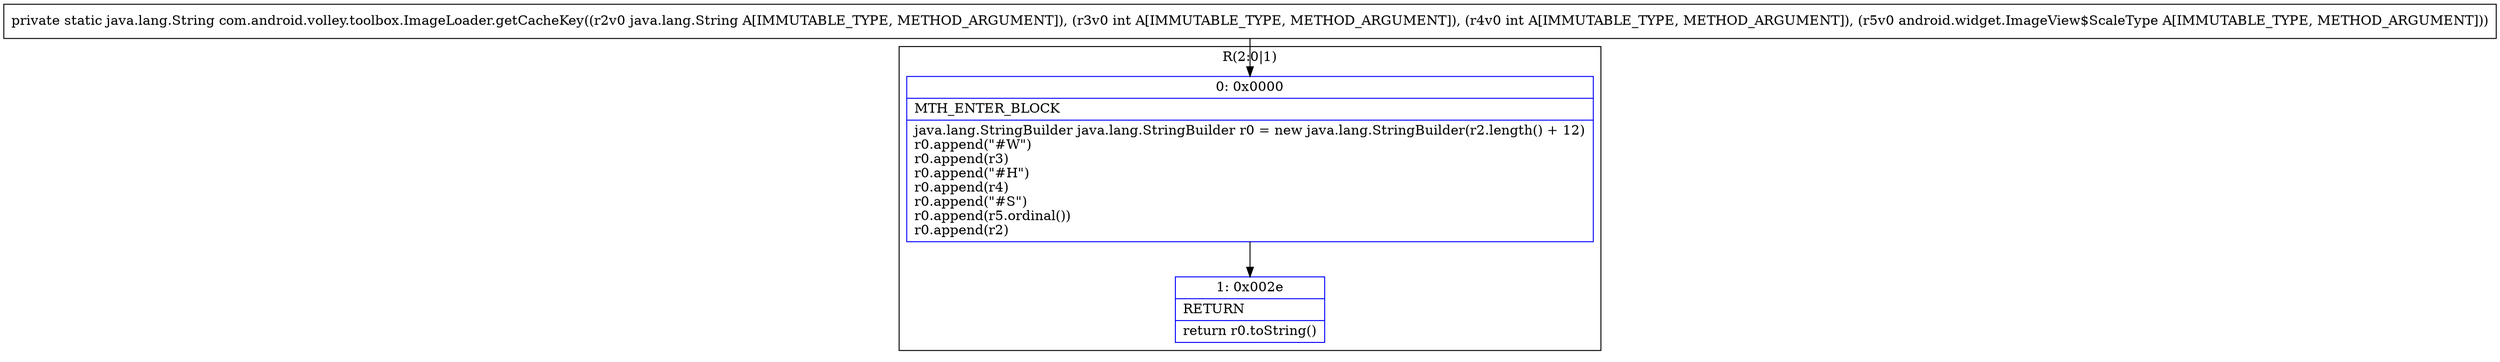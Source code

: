 digraph "CFG forcom.android.volley.toolbox.ImageLoader.getCacheKey(Ljava\/lang\/String;IILandroid\/widget\/ImageView$ScaleType;)Ljava\/lang\/String;" {
subgraph cluster_Region_239116354 {
label = "R(2:0|1)";
node [shape=record,color=blue];
Node_0 [shape=record,label="{0\:\ 0x0000|MTH_ENTER_BLOCK\l|java.lang.StringBuilder java.lang.StringBuilder r0 = new java.lang.StringBuilder(r2.length() + 12)\lr0.append(\"#W\")\lr0.append(r3)\lr0.append(\"#H\")\lr0.append(r4)\lr0.append(\"#S\")\lr0.append(r5.ordinal())\lr0.append(r2)\l}"];
Node_1 [shape=record,label="{1\:\ 0x002e|RETURN\l|return r0.toString()\l}"];
}
MethodNode[shape=record,label="{private static java.lang.String com.android.volley.toolbox.ImageLoader.getCacheKey((r2v0 java.lang.String A[IMMUTABLE_TYPE, METHOD_ARGUMENT]), (r3v0 int A[IMMUTABLE_TYPE, METHOD_ARGUMENT]), (r4v0 int A[IMMUTABLE_TYPE, METHOD_ARGUMENT]), (r5v0 android.widget.ImageView$ScaleType A[IMMUTABLE_TYPE, METHOD_ARGUMENT])) }"];
MethodNode -> Node_0;
Node_0 -> Node_1;
}

